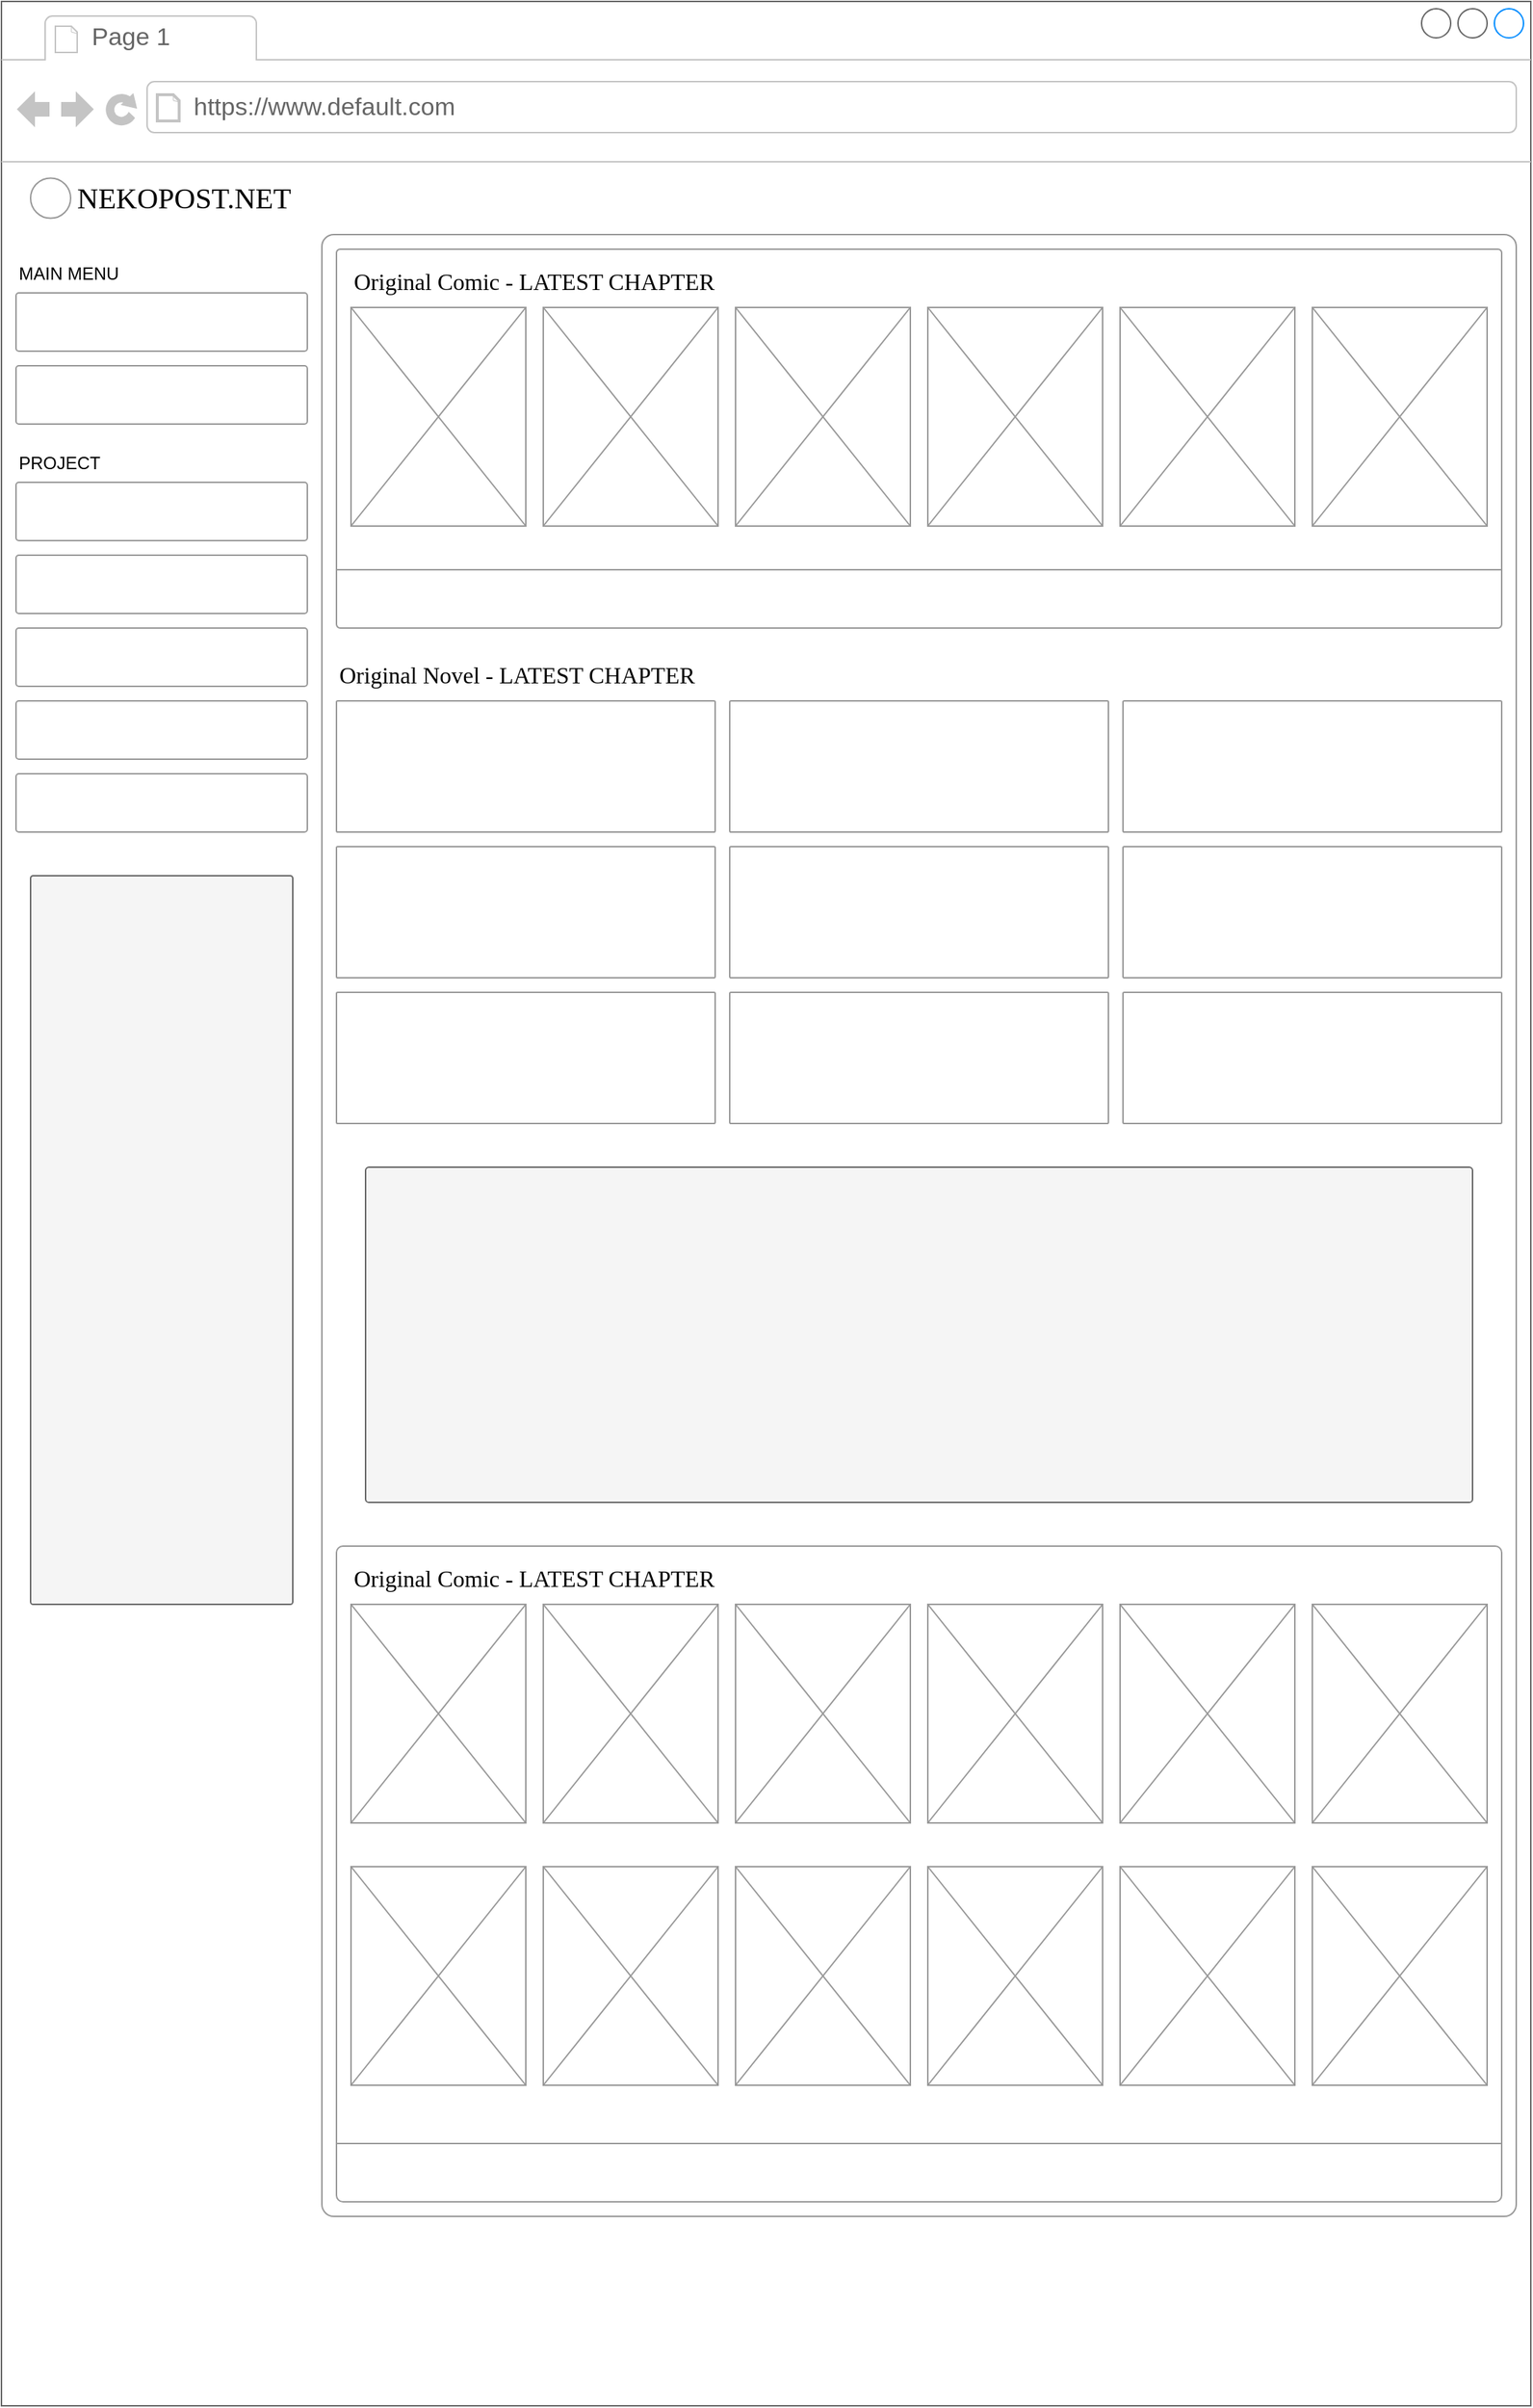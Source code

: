 <mxfile version="14.8.0" type="github">
  <diagram name="Page-1" id="2cc2dc42-3aac-f2a9-1cec-7a8b7cbee084">
    <mxGraphModel dx="1422" dy="762" grid="1" gridSize="10" guides="1" tooltips="1" connect="1" arrows="1" fold="1" page="1" pageScale="1" pageWidth="1100" pageHeight="850" background="#ffffff" math="0" shadow="0">
      <root>
        <mxCell id="0" />
        <mxCell id="1" parent="0" />
        <mxCell id="7026571954dc6520-1" value="" style="strokeWidth=1;shadow=0;dashed=0;align=center;html=1;shape=mxgraph.mockup.containers.browserWindow;rSize=0;strokeColor=#666666;mainText=,;recursiveResize=0;rounded=0;labelBackgroundColor=none;fontFamily=Verdana;fontSize=12;container=0;" parent="1" vertex="1">
          <mxGeometry x="30" y="20" width="1050" height="1650" as="geometry" />
        </mxCell>
        <mxCell id="7026571954dc6520-2" value="Page 1" style="strokeWidth=1;shadow=0;dashed=0;align=center;html=1;shape=mxgraph.mockup.containers.anchor;fontSize=17;fontColor=#666666;align=left;" parent="1" vertex="1">
          <mxGeometry x="90" y="32" width="110" height="26" as="geometry" />
        </mxCell>
        <mxCell id="7026571954dc6520-3" value="https://www.default.com" style="strokeWidth=1;shadow=0;dashed=0;align=center;html=1;shape=mxgraph.mockup.containers.anchor;rSize=0;fontSize=17;fontColor=#666666;align=left;" parent="1" vertex="1">
          <mxGeometry x="160" y="80" width="250" height="26" as="geometry" />
        </mxCell>
        <mxCell id="7026571954dc6520-4" value="NEKOPOST.NET" style="text;html=1;points=[];align=left;verticalAlign=top;spacingTop=-4;fontSize=20;fontFamily=Verdana" parent="1" vertex="1">
          <mxGeometry x="80" y="140" width="190" height="30" as="geometry" />
        </mxCell>
        <mxCell id="-va_djM50nJs5jbMHWEL-2" value="" style="ellipse;whiteSpace=wrap;html=1;aspect=fixed;fontSize=20;strokeColor=#999999;" vertex="1" parent="1">
          <mxGeometry x="50" y="141.25" width="27.5" height="27.5" as="geometry" />
        </mxCell>
        <mxCell id="-va_djM50nJs5jbMHWEL-3" value="" style="rounded=1;whiteSpace=wrap;html=1;fontSize=20;strokeColor=#999999;arcSize=1;" vertex="1" parent="1">
          <mxGeometry x="250" y="180" width="820" height="1360" as="geometry" />
        </mxCell>
        <mxCell id="-va_djM50nJs5jbMHWEL-21" value="" style="rounded=1;whiteSpace=wrap;html=1;fontSize=20;strokeColor=#999999;arcSize=1;" vertex="1" parent="1">
          <mxGeometry x="260" y="190" width="800" height="260" as="geometry" />
        </mxCell>
        <mxCell id="-va_djM50nJs5jbMHWEL-15" value="" style="verticalLabelPosition=bottom;shadow=0;dashed=0;align=center;html=1;verticalAlign=top;strokeWidth=1;shape=mxgraph.mockup.graphics.simpleIcon;strokeColor=#999999;fillColor=#ffffff;rounded=0;labelBackgroundColor=none;fontFamily=Verdana;fontSize=12;fontColor=#000000;" vertex="1" parent="1">
          <mxGeometry x="270" y="230" width="120" height="150" as="geometry" />
        </mxCell>
        <mxCell id="-va_djM50nJs5jbMHWEL-16" value="" style="verticalLabelPosition=bottom;shadow=0;dashed=0;align=center;html=1;verticalAlign=top;strokeWidth=1;shape=mxgraph.mockup.graphics.simpleIcon;strokeColor=#999999;fillColor=#ffffff;rounded=0;labelBackgroundColor=none;fontFamily=Verdana;fontSize=12;fontColor=#000000;" vertex="1" parent="1">
          <mxGeometry x="402" y="230" width="120" height="150" as="geometry" />
        </mxCell>
        <mxCell id="-va_djM50nJs5jbMHWEL-17" value="" style="verticalLabelPosition=bottom;shadow=0;dashed=0;align=center;html=1;verticalAlign=top;strokeWidth=1;shape=mxgraph.mockup.graphics.simpleIcon;strokeColor=#999999;fillColor=#ffffff;rounded=0;labelBackgroundColor=none;fontFamily=Verdana;fontSize=12;fontColor=#000000;" vertex="1" parent="1">
          <mxGeometry x="534" y="230" width="120" height="150" as="geometry" />
        </mxCell>
        <mxCell id="-va_djM50nJs5jbMHWEL-18" value="" style="verticalLabelPosition=bottom;shadow=0;dashed=0;align=center;html=1;verticalAlign=top;strokeWidth=1;shape=mxgraph.mockup.graphics.simpleIcon;strokeColor=#999999;fillColor=#ffffff;rounded=0;labelBackgroundColor=none;fontFamily=Verdana;fontSize=12;fontColor=#000000;" vertex="1" parent="1">
          <mxGeometry x="666" y="230" width="120" height="150" as="geometry" />
        </mxCell>
        <mxCell id="-va_djM50nJs5jbMHWEL-19" value="" style="verticalLabelPosition=bottom;shadow=0;dashed=0;align=center;html=1;verticalAlign=top;strokeWidth=1;shape=mxgraph.mockup.graphics.simpleIcon;strokeColor=#999999;fillColor=#ffffff;rounded=0;labelBackgroundColor=none;fontFamily=Verdana;fontSize=12;fontColor=#000000;" vertex="1" parent="1">
          <mxGeometry x="798" y="230" width="120" height="150" as="geometry" />
        </mxCell>
        <mxCell id="-va_djM50nJs5jbMHWEL-20" value="" style="verticalLabelPosition=bottom;shadow=0;dashed=0;align=center;html=1;verticalAlign=top;strokeWidth=1;shape=mxgraph.mockup.graphics.simpleIcon;strokeColor=#999999;fillColor=#ffffff;rounded=0;labelBackgroundColor=none;fontFamily=Verdana;fontSize=12;fontColor=#000000;" vertex="1" parent="1">
          <mxGeometry x="930" y="230" width="120" height="150" as="geometry" />
        </mxCell>
        <mxCell id="-va_djM50nJs5jbMHWEL-24" value="" style="verticalLabelPosition=bottom;shadow=0;dashed=0;align=center;html=1;verticalAlign=top;strokeWidth=1;shape=mxgraph.mockup.markup.line;strokeColor=#999999;rounded=0;labelBackgroundColor=none;fillColor=#ffffff;fontFamily=Verdana;fontSize=12;fontColor=#000000;" vertex="1" parent="1">
          <mxGeometry x="260" y="400" width="800" height="20" as="geometry" />
        </mxCell>
        <mxCell id="-va_djM50nJs5jbMHWEL-25" value="Original Comic - LATEST CHAPTER" style="text;html=1;points=[];align=left;verticalAlign=top;spacingTop=-4;fontSize=16;fontFamily=Verdana" vertex="1" parent="1">
          <mxGeometry x="270" y="200" width="280" height="30" as="geometry" />
        </mxCell>
        <mxCell id="-va_djM50nJs5jbMHWEL-27" value="" style="rounded=1;whiteSpace=wrap;html=1;fontSize=20;strokeColor=#999999;arcSize=1;" vertex="1" parent="1">
          <mxGeometry x="260" y="1080" width="800" height="450" as="geometry" />
        </mxCell>
        <mxCell id="-va_djM50nJs5jbMHWEL-28" value="" style="verticalLabelPosition=bottom;shadow=0;dashed=0;align=center;html=1;verticalAlign=top;strokeWidth=1;shape=mxgraph.mockup.graphics.simpleIcon;strokeColor=#999999;fillColor=#ffffff;rounded=0;labelBackgroundColor=none;fontFamily=Verdana;fontSize=12;fontColor=#000000;" vertex="1" parent="1">
          <mxGeometry x="270" y="1120" width="120" height="150" as="geometry" />
        </mxCell>
        <mxCell id="-va_djM50nJs5jbMHWEL-29" value="" style="verticalLabelPosition=bottom;shadow=0;dashed=0;align=center;html=1;verticalAlign=top;strokeWidth=1;shape=mxgraph.mockup.graphics.simpleIcon;strokeColor=#999999;fillColor=#ffffff;rounded=0;labelBackgroundColor=none;fontFamily=Verdana;fontSize=12;fontColor=#000000;" vertex="1" parent="1">
          <mxGeometry x="402" y="1120" width="120" height="150" as="geometry" />
        </mxCell>
        <mxCell id="-va_djM50nJs5jbMHWEL-30" value="" style="verticalLabelPosition=bottom;shadow=0;dashed=0;align=center;html=1;verticalAlign=top;strokeWidth=1;shape=mxgraph.mockup.graphics.simpleIcon;strokeColor=#999999;fillColor=#ffffff;rounded=0;labelBackgroundColor=none;fontFamily=Verdana;fontSize=12;fontColor=#000000;" vertex="1" parent="1">
          <mxGeometry x="534" y="1120" width="120" height="150" as="geometry" />
        </mxCell>
        <mxCell id="-va_djM50nJs5jbMHWEL-31" value="" style="verticalLabelPosition=bottom;shadow=0;dashed=0;align=center;html=1;verticalAlign=top;strokeWidth=1;shape=mxgraph.mockup.graphics.simpleIcon;strokeColor=#999999;fillColor=#ffffff;rounded=0;labelBackgroundColor=none;fontFamily=Verdana;fontSize=12;fontColor=#000000;" vertex="1" parent="1">
          <mxGeometry x="666" y="1120" width="120" height="150" as="geometry" />
        </mxCell>
        <mxCell id="-va_djM50nJs5jbMHWEL-32" value="" style="verticalLabelPosition=bottom;shadow=0;dashed=0;align=center;html=1;verticalAlign=top;strokeWidth=1;shape=mxgraph.mockup.graphics.simpleIcon;strokeColor=#999999;fillColor=#ffffff;rounded=0;labelBackgroundColor=none;fontFamily=Verdana;fontSize=12;fontColor=#000000;" vertex="1" parent="1">
          <mxGeometry x="798" y="1120" width="120" height="150" as="geometry" />
        </mxCell>
        <mxCell id="-va_djM50nJs5jbMHWEL-33" value="" style="verticalLabelPosition=bottom;shadow=0;dashed=0;align=center;html=1;verticalAlign=top;strokeWidth=1;shape=mxgraph.mockup.graphics.simpleIcon;strokeColor=#999999;fillColor=#ffffff;rounded=0;labelBackgroundColor=none;fontFamily=Verdana;fontSize=12;fontColor=#000000;" vertex="1" parent="1">
          <mxGeometry x="930" y="1120" width="120" height="150" as="geometry" />
        </mxCell>
        <mxCell id="-va_djM50nJs5jbMHWEL-34" value="" style="verticalLabelPosition=bottom;shadow=0;dashed=0;align=center;html=1;verticalAlign=top;strokeWidth=1;shape=mxgraph.mockup.markup.line;strokeColor=#999999;rounded=0;labelBackgroundColor=none;fillColor=#ffffff;fontFamily=Verdana;fontSize=12;fontColor=#000000;" vertex="1" parent="1">
          <mxGeometry x="260" y="1480" width="800" height="20" as="geometry" />
        </mxCell>
        <mxCell id="-va_djM50nJs5jbMHWEL-35" value="Original Comic - LATEST CHAPTER" style="text;html=1;points=[];align=left;verticalAlign=top;spacingTop=-4;fontSize=16;fontFamily=Verdana" vertex="1" parent="1">
          <mxGeometry x="270" y="1090" width="190" height="30" as="geometry" />
        </mxCell>
        <mxCell id="-va_djM50nJs5jbMHWEL-45" value="" style="rounded=1;whiteSpace=wrap;html=1;fontSize=20;strokeColor=#999999;arcSize=1;" vertex="1" parent="1">
          <mxGeometry x="260" y="500" width="260" height="90" as="geometry" />
        </mxCell>
        <mxCell id="-va_djM50nJs5jbMHWEL-46" value="" style="rounded=1;whiteSpace=wrap;html=1;fontSize=20;strokeColor=#999999;arcSize=1;" vertex="1" parent="1">
          <mxGeometry x="530" y="500" width="260" height="90" as="geometry" />
        </mxCell>
        <mxCell id="-va_djM50nJs5jbMHWEL-47" value="" style="rounded=1;whiteSpace=wrap;html=1;fontSize=20;strokeColor=#999999;arcSize=1;" vertex="1" parent="1">
          <mxGeometry x="800" y="500" width="260" height="90" as="geometry" />
        </mxCell>
        <mxCell id="-va_djM50nJs5jbMHWEL-48" value="" style="rounded=1;whiteSpace=wrap;html=1;fontSize=20;strokeColor=#999999;arcSize=1;" vertex="1" parent="1">
          <mxGeometry x="260" y="600" width="260" height="90" as="geometry" />
        </mxCell>
        <mxCell id="-va_djM50nJs5jbMHWEL-49" value="" style="rounded=1;whiteSpace=wrap;html=1;fontSize=20;strokeColor=#999999;arcSize=1;" vertex="1" parent="1">
          <mxGeometry x="530" y="600" width="260" height="90" as="geometry" />
        </mxCell>
        <mxCell id="-va_djM50nJs5jbMHWEL-50" value="" style="rounded=1;whiteSpace=wrap;html=1;fontSize=20;strokeColor=#999999;arcSize=1;" vertex="1" parent="1">
          <mxGeometry x="800" y="600" width="260" height="90" as="geometry" />
        </mxCell>
        <mxCell id="-va_djM50nJs5jbMHWEL-51" value="" style="rounded=1;whiteSpace=wrap;html=1;fontSize=20;strokeColor=#999999;arcSize=1;" vertex="1" parent="1">
          <mxGeometry x="260" y="700" width="260" height="90" as="geometry" />
        </mxCell>
        <mxCell id="-va_djM50nJs5jbMHWEL-52" value="" style="rounded=1;whiteSpace=wrap;html=1;fontSize=20;strokeColor=#999999;arcSize=1;" vertex="1" parent="1">
          <mxGeometry x="530" y="700" width="260" height="90" as="geometry" />
        </mxCell>
        <mxCell id="-va_djM50nJs5jbMHWEL-53" value="" style="rounded=1;whiteSpace=wrap;html=1;fontSize=20;strokeColor=#999999;arcSize=1;" vertex="1" parent="1">
          <mxGeometry x="800" y="700" width="260" height="90" as="geometry" />
        </mxCell>
        <mxCell id="-va_djM50nJs5jbMHWEL-54" value="Original Novel - LATEST CHAPTER" style="text;html=1;points=[];align=left;verticalAlign=top;spacingTop=-4;fontSize=16;fontFamily=Verdana" vertex="1" parent="1">
          <mxGeometry x="260" y="470" width="280" height="30" as="geometry" />
        </mxCell>
        <mxCell id="-va_djM50nJs5jbMHWEL-55" value="" style="rounded=1;whiteSpace=wrap;html=1;fontSize=20;strokeColor=#666666;arcSize=1;fillColor=#f5f5f5;fontColor=#333333;" vertex="1" parent="1">
          <mxGeometry x="280" y="820" width="760" height="230" as="geometry" />
        </mxCell>
        <mxCell id="-va_djM50nJs5jbMHWEL-56" value="" style="rounded=1;whiteSpace=wrap;html=1;fontSize=20;strokeColor=#666666;arcSize=1;fillColor=#f5f5f5;fontColor=#333333;" vertex="1" parent="1">
          <mxGeometry x="50" y="620" width="180" height="500" as="geometry" />
        </mxCell>
        <mxCell id="-va_djM50nJs5jbMHWEL-57" value="" style="verticalLabelPosition=bottom;shadow=0;dashed=0;align=center;html=1;verticalAlign=top;strokeWidth=1;shape=mxgraph.mockup.graphics.simpleIcon;strokeColor=#999999;fillColor=#ffffff;rounded=0;labelBackgroundColor=none;fontFamily=Verdana;fontSize=12;fontColor=#000000;" vertex="1" parent="1">
          <mxGeometry x="270" y="1300" width="120" height="150" as="geometry" />
        </mxCell>
        <mxCell id="-va_djM50nJs5jbMHWEL-58" value="" style="verticalLabelPosition=bottom;shadow=0;dashed=0;align=center;html=1;verticalAlign=top;strokeWidth=1;shape=mxgraph.mockup.graphics.simpleIcon;strokeColor=#999999;fillColor=#ffffff;rounded=0;labelBackgroundColor=none;fontFamily=Verdana;fontSize=12;fontColor=#000000;" vertex="1" parent="1">
          <mxGeometry x="402" y="1300" width="120" height="150" as="geometry" />
        </mxCell>
        <mxCell id="-va_djM50nJs5jbMHWEL-59" value="" style="verticalLabelPosition=bottom;shadow=0;dashed=0;align=center;html=1;verticalAlign=top;strokeWidth=1;shape=mxgraph.mockup.graphics.simpleIcon;strokeColor=#999999;fillColor=#ffffff;rounded=0;labelBackgroundColor=none;fontFamily=Verdana;fontSize=12;fontColor=#000000;" vertex="1" parent="1">
          <mxGeometry x="534" y="1300" width="120" height="150" as="geometry" />
        </mxCell>
        <mxCell id="-va_djM50nJs5jbMHWEL-60" value="" style="verticalLabelPosition=bottom;shadow=0;dashed=0;align=center;html=1;verticalAlign=top;strokeWidth=1;shape=mxgraph.mockup.graphics.simpleIcon;strokeColor=#999999;fillColor=#ffffff;rounded=0;labelBackgroundColor=none;fontFamily=Verdana;fontSize=12;fontColor=#000000;" vertex="1" parent="1">
          <mxGeometry x="666" y="1300" width="120" height="150" as="geometry" />
        </mxCell>
        <mxCell id="-va_djM50nJs5jbMHWEL-61" value="" style="verticalLabelPosition=bottom;shadow=0;dashed=0;align=center;html=1;verticalAlign=top;strokeWidth=1;shape=mxgraph.mockup.graphics.simpleIcon;strokeColor=#999999;fillColor=#ffffff;rounded=0;labelBackgroundColor=none;fontFamily=Verdana;fontSize=12;fontColor=#000000;" vertex="1" parent="1">
          <mxGeometry x="798" y="1300" width="120" height="150" as="geometry" />
        </mxCell>
        <mxCell id="-va_djM50nJs5jbMHWEL-62" value="" style="verticalLabelPosition=bottom;shadow=0;dashed=0;align=center;html=1;verticalAlign=top;strokeWidth=1;shape=mxgraph.mockup.graphics.simpleIcon;strokeColor=#999999;fillColor=#ffffff;rounded=0;labelBackgroundColor=none;fontFamily=Verdana;fontSize=12;fontColor=#000000;" vertex="1" parent="1">
          <mxGeometry x="930" y="1300" width="120" height="150" as="geometry" />
        </mxCell>
        <mxCell id="-va_djM50nJs5jbMHWEL-63" value="&lt;font style=&quot;font-size: 12px&quot;&gt;MAIN MENU&lt;/font&gt;" style="text;html=1;align=left;verticalAlign=middle;resizable=0;points=[];autosize=1;strokeColor=none;fontSize=16;" vertex="1" parent="1">
          <mxGeometry x="40" y="190" width="80" height="30" as="geometry" />
        </mxCell>
        <mxCell id="-va_djM50nJs5jbMHWEL-64" value="" style="rounded=1;whiteSpace=wrap;html=1;fontSize=16;strokeColor=#999999;arcSize=5;" vertex="1" parent="1">
          <mxGeometry x="40" y="220" width="200" height="40" as="geometry" />
        </mxCell>
        <mxCell id="-va_djM50nJs5jbMHWEL-65" value="" style="rounded=1;whiteSpace=wrap;html=1;fontSize=16;strokeColor=#999999;arcSize=5;" vertex="1" parent="1">
          <mxGeometry x="40" y="270" width="200" height="40" as="geometry" />
        </mxCell>
        <mxCell id="-va_djM50nJs5jbMHWEL-66" value="&lt;font style=&quot;font-size: 12px&quot;&gt;PROJECT&lt;/font&gt;" style="text;html=1;align=left;verticalAlign=middle;resizable=0;points=[];autosize=1;strokeColor=none;fontSize=16;" vertex="1" parent="1">
          <mxGeometry x="40" y="320" width="70" height="30" as="geometry" />
        </mxCell>
        <mxCell id="-va_djM50nJs5jbMHWEL-67" value="" style="rounded=1;whiteSpace=wrap;html=1;fontSize=16;strokeColor=#999999;arcSize=5;" vertex="1" parent="1">
          <mxGeometry x="40" y="350" width="200" height="40" as="geometry" />
        </mxCell>
        <mxCell id="-va_djM50nJs5jbMHWEL-68" value="" style="rounded=1;whiteSpace=wrap;html=1;fontSize=16;strokeColor=#999999;arcSize=5;" vertex="1" parent="1">
          <mxGeometry x="40" y="400" width="200" height="40" as="geometry" />
        </mxCell>
        <mxCell id="-va_djM50nJs5jbMHWEL-69" value="" style="rounded=1;whiteSpace=wrap;html=1;fontSize=16;strokeColor=#999999;arcSize=5;" vertex="1" parent="1">
          <mxGeometry x="40" y="450" width="200" height="40" as="geometry" />
        </mxCell>
        <mxCell id="-va_djM50nJs5jbMHWEL-70" value="" style="rounded=1;whiteSpace=wrap;html=1;fontSize=16;strokeColor=#999999;arcSize=5;" vertex="1" parent="1">
          <mxGeometry x="40" y="500" width="200" height="40" as="geometry" />
        </mxCell>
        <mxCell id="-va_djM50nJs5jbMHWEL-71" value="" style="rounded=1;whiteSpace=wrap;html=1;fontSize=16;strokeColor=#999999;arcSize=5;" vertex="1" parent="1">
          <mxGeometry x="40" y="550" width="200" height="40" as="geometry" />
        </mxCell>
      </root>
    </mxGraphModel>
  </diagram>
</mxfile>
